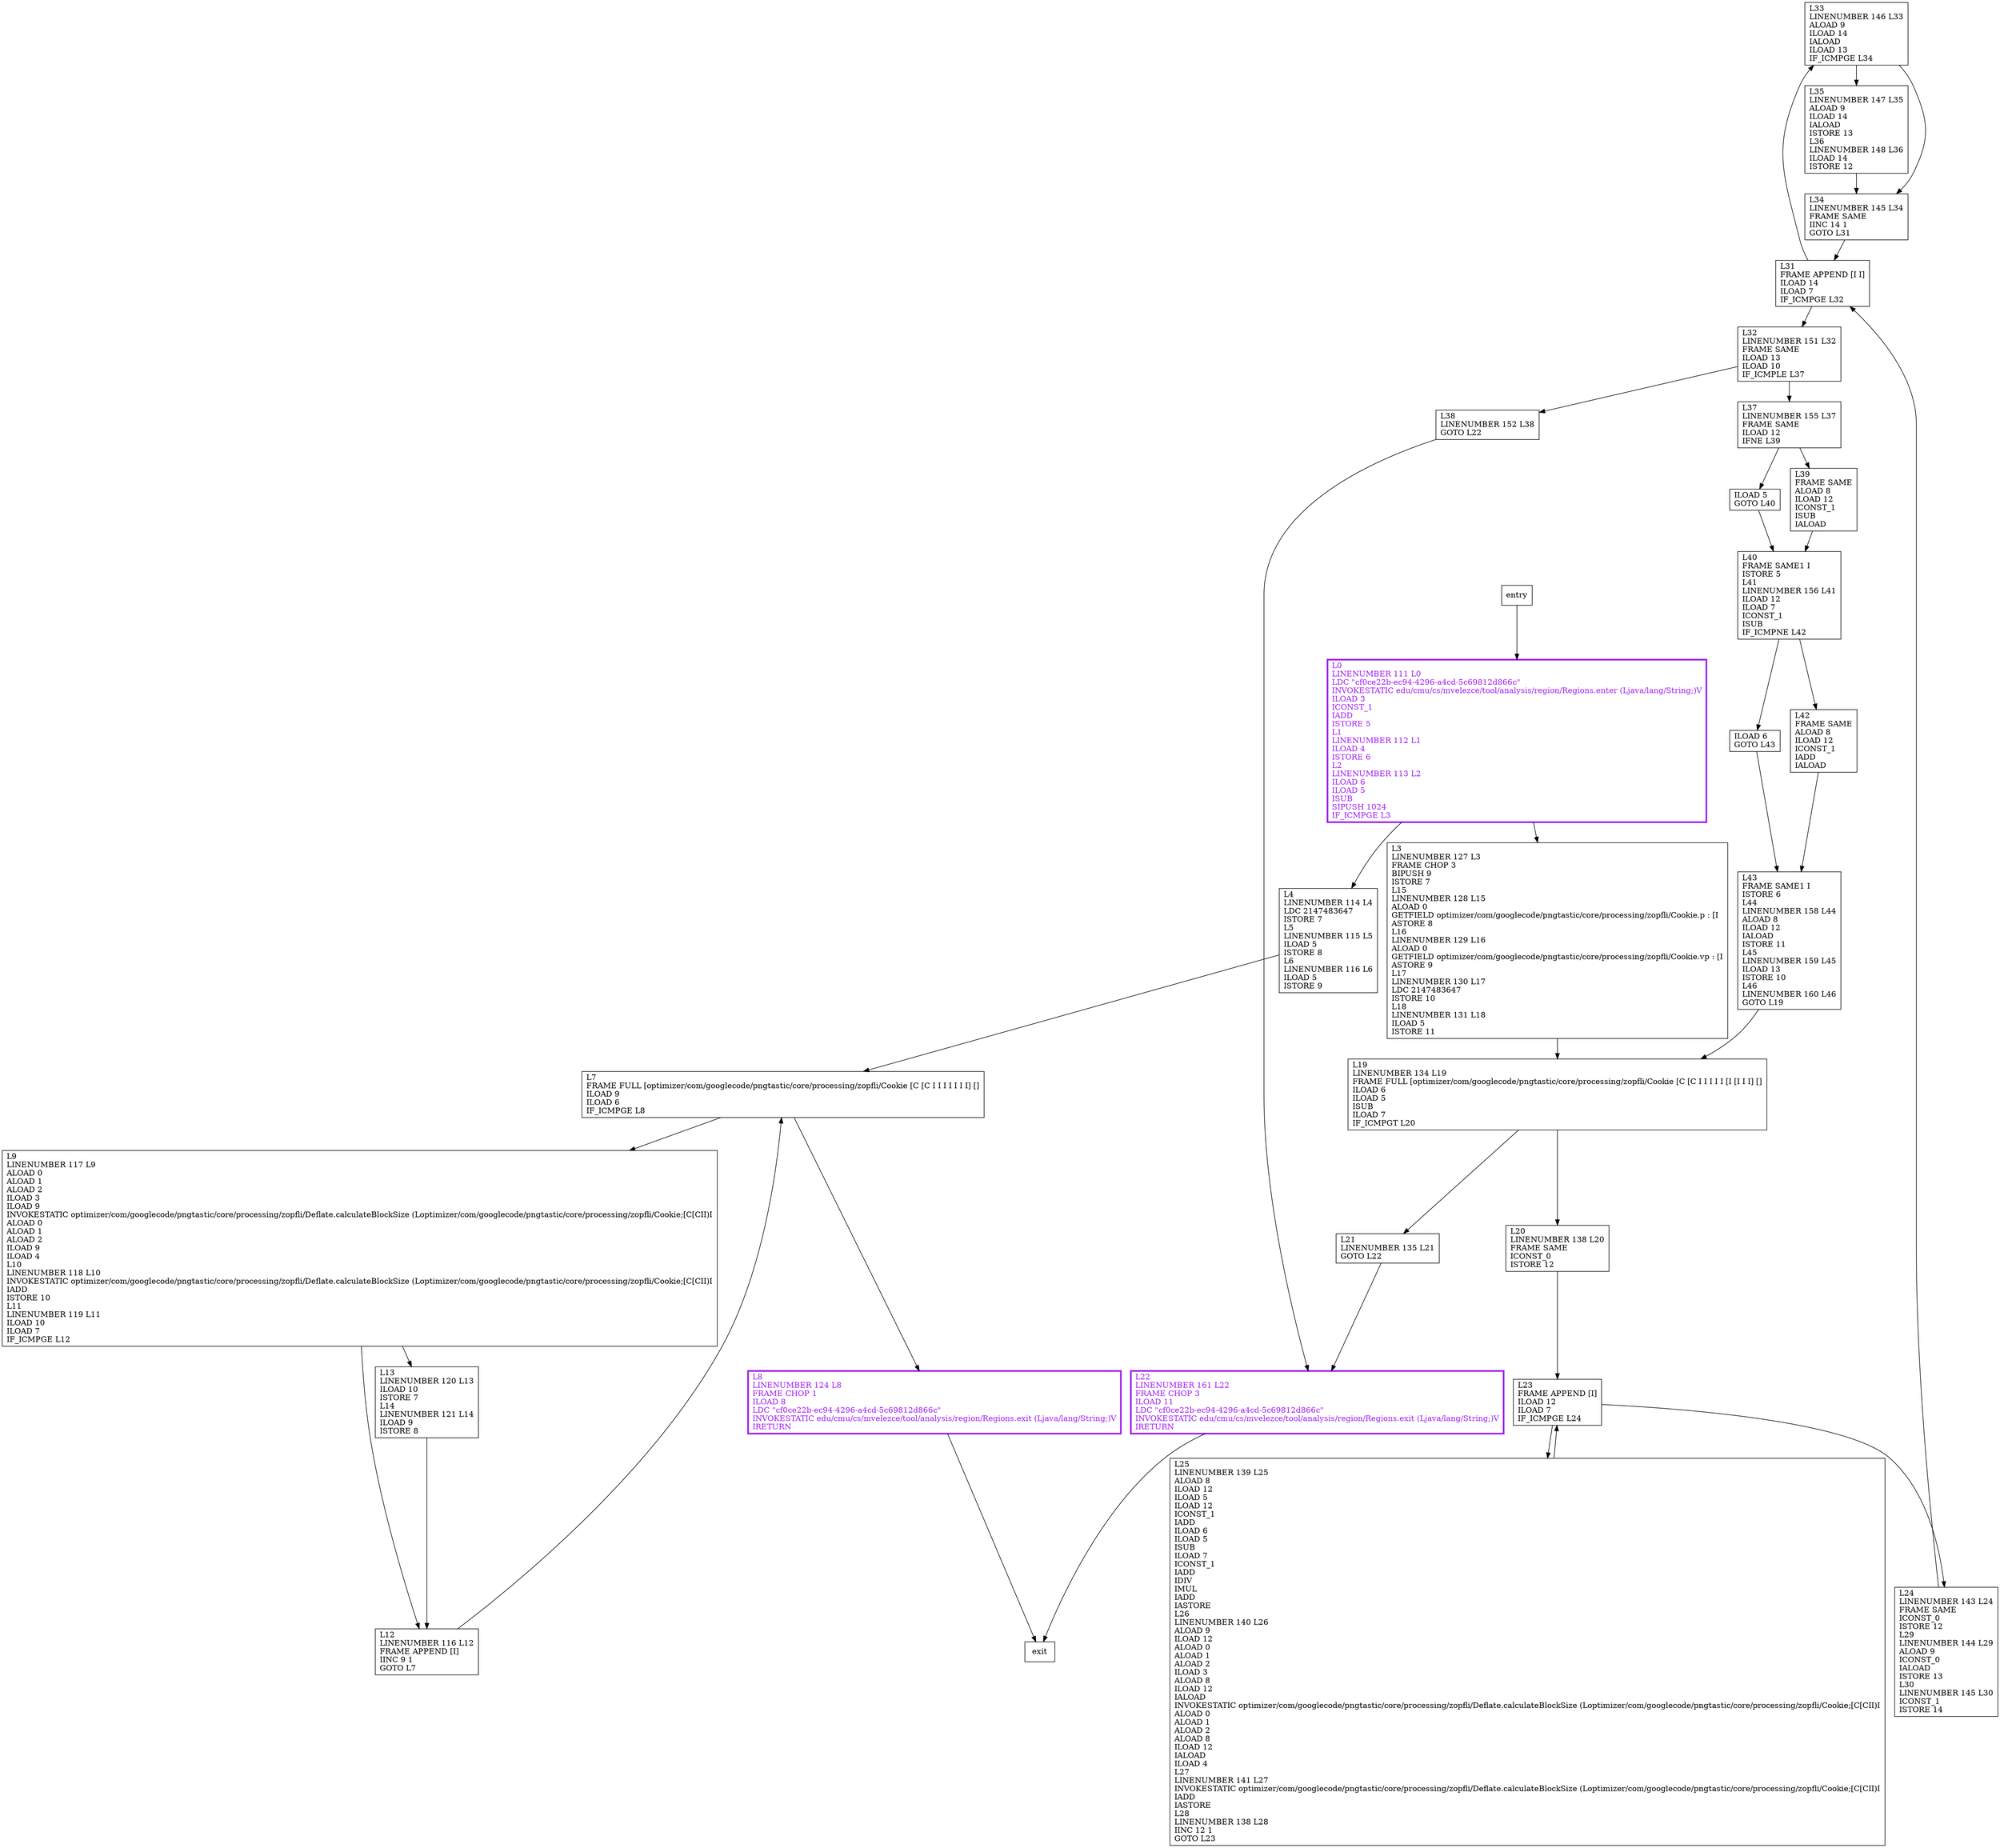 digraph findMinimum {
node [shape=record];
726051009 [label="L33\lLINENUMBER 146 L33\lALOAD 9\lILOAD 14\lIALOAD\lILOAD 13\lIF_ICMPGE L34\l"];
817941759 [label="L25\lLINENUMBER 139 L25\lALOAD 8\lILOAD 12\lILOAD 5\lILOAD 12\lICONST_1\lIADD\lILOAD 6\lILOAD 5\lISUB\lILOAD 7\lICONST_1\lIADD\lIDIV\lIMUL\lIADD\lIASTORE\lL26\lLINENUMBER 140 L26\lALOAD 9\lILOAD 12\lALOAD 0\lALOAD 1\lALOAD 2\lILOAD 3\lALOAD 8\lILOAD 12\lIALOAD\lINVOKESTATIC optimizer/com/googlecode/pngtastic/core/processing/zopfli/Deflate.calculateBlockSize (Loptimizer/com/googlecode/pngtastic/core/processing/zopfli/Cookie;[C[CII)I\lALOAD 0\lALOAD 1\lALOAD 2\lALOAD 8\lILOAD 12\lIALOAD\lILOAD 4\lL27\lLINENUMBER 141 L27\lINVOKESTATIC optimizer/com/googlecode/pngtastic/core/processing/zopfli/Deflate.calculateBlockSize (Loptimizer/com/googlecode/pngtastic/core/processing/zopfli/Cookie;[C[CII)I\lIADD\lIASTORE\lL28\lLINENUMBER 138 L28\lIINC 12 1\lGOTO L23\l"];
1481751887 [label="L37\lLINENUMBER 155 L37\lFRAME SAME\lILOAD 12\lIFNE L39\l"];
628487793 [label="L12\lLINENUMBER 116 L12\lFRAME APPEND [I]\lIINC 9 1\lGOTO L7\l"];
1478334108 [label="L23\lFRAME APPEND [I]\lILOAD 12\lILOAD 7\lIF_ICMPGE L24\l"];
1128266449 [label="L8\lLINENUMBER 124 L8\lFRAME CHOP 1\lILOAD 8\lLDC \"cf0ce22b-ec94-4296-a4cd-5c69812d866c\"\lINVOKESTATIC edu/cmu/cs/mvelezce/tool/analysis/region/Regions.exit (Ljava/lang/String;)V\lIRETURN\l"];
402978317 [label="L42\lFRAME SAME\lALOAD 8\lILOAD 12\lICONST_1\lIADD\lIALOAD\l"];
1774468680 [label="L40\lFRAME SAME1 I\lISTORE 5\lL41\lLINENUMBER 156 L41\lILOAD 12\lILOAD 7\lICONST_1\lISUB\lIF_ICMPNE L42\l"];
36550900 [label="L32\lLINENUMBER 151 L32\lFRAME SAME\lILOAD 13\lILOAD 10\lIF_ICMPLE L37\l"];
701166114 [label="L35\lLINENUMBER 147 L35\lALOAD 9\lILOAD 14\lIALOAD\lISTORE 13\lL36\lLINENUMBER 148 L36\lILOAD 14\lISTORE 12\l"];
1346197173 [label="L3\lLINENUMBER 127 L3\lFRAME CHOP 3\lBIPUSH 9\lISTORE 7\lL15\lLINENUMBER 128 L15\lALOAD 0\lGETFIELD optimizer/com/googlecode/pngtastic/core/processing/zopfli/Cookie.p : [I\lASTORE 8\lL16\lLINENUMBER 129 L16\lALOAD 0\lGETFIELD optimizer/com/googlecode/pngtastic/core/processing/zopfli/Cookie.vp : [I\lASTORE 9\lL17\lLINENUMBER 130 L17\lLDC 2147483647\lISTORE 10\lL18\lLINENUMBER 131 L18\lILOAD 5\lISTORE 11\l"];
248487859 [label="L7\lFRAME FULL [optimizer/com/googlecode/pngtastic/core/processing/zopfli/Cookie [C [C I I I I I I I] []\lILOAD 9\lILOAD 6\lIF_ICMPGE L8\l"];
1417554340 [label="L43\lFRAME SAME1 I\lISTORE 6\lL44\lLINENUMBER 158 L44\lALOAD 8\lILOAD 12\lIALOAD\lISTORE 11\lL45\lLINENUMBER 159 L45\lILOAD 13\lISTORE 10\lL46\lLINENUMBER 160 L46\lGOTO L19\l"];
1167327028 [label="L22\lLINENUMBER 161 L22\lFRAME CHOP 3\lILOAD 11\lLDC \"cf0ce22b-ec94-4296-a4cd-5c69812d866c\"\lINVOKESTATIC edu/cmu/cs/mvelezce/tool/analysis/region/Regions.exit (Ljava/lang/String;)V\lIRETURN\l"];
758465579 [label="L20\lLINENUMBER 138 L20\lFRAME SAME\lICONST_0\lISTORE 12\l"];
848958019 [label="L13\lLINENUMBER 120 L13\lILOAD 10\lISTORE 7\lL14\lLINENUMBER 121 L14\lILOAD 9\lISTORE 8\l"];
1187972599 [label="L31\lFRAME APPEND [I I]\lILOAD 14\lILOAD 7\lIF_ICMPGE L32\l"];
49547843 [label="L39\lFRAME SAME\lALOAD 8\lILOAD 12\lICONST_1\lISUB\lIALOAD\l"];
2094115865 [label="L38\lLINENUMBER 152 L38\lGOTO L22\l"];
1924966548 [label="L4\lLINENUMBER 114 L4\lLDC 2147483647\lISTORE 7\lL5\lLINENUMBER 115 L5\lILOAD 5\lISTORE 8\lL6\lLINENUMBER 116 L6\lILOAD 5\lISTORE 9\l"];
843959601 [label="L0\lLINENUMBER 111 L0\lLDC \"cf0ce22b-ec94-4296-a4cd-5c69812d866c\"\lINVOKESTATIC edu/cmu/cs/mvelezce/tool/analysis/region/Regions.enter (Ljava/lang/String;)V\lILOAD 3\lICONST_1\lIADD\lISTORE 5\lL1\lLINENUMBER 112 L1\lILOAD 4\lISTORE 6\lL2\lLINENUMBER 113 L2\lILOAD 6\lILOAD 5\lISUB\lSIPUSH 1024\lIF_ICMPGE L3\l"];
981487964 [label="ILOAD 6\lGOTO L43\l"];
1017792343 [label="ILOAD 5\lGOTO L40\l"];
533173186 [label="L9\lLINENUMBER 117 L9\lALOAD 0\lALOAD 1\lALOAD 2\lILOAD 3\lILOAD 9\lINVOKESTATIC optimizer/com/googlecode/pngtastic/core/processing/zopfli/Deflate.calculateBlockSize (Loptimizer/com/googlecode/pngtastic/core/processing/zopfli/Cookie;[C[CII)I\lALOAD 0\lALOAD 1\lALOAD 2\lILOAD 9\lILOAD 4\lL10\lLINENUMBER 118 L10\lINVOKESTATIC optimizer/com/googlecode/pngtastic/core/processing/zopfli/Deflate.calculateBlockSize (Loptimizer/com/googlecode/pngtastic/core/processing/zopfli/Cookie;[C[CII)I\lIADD\lISTORE 10\lL11\lLINENUMBER 119 L11\lILOAD 10\lILOAD 7\lIF_ICMPGE L12\l"];
478182173 [label="L19\lLINENUMBER 134 L19\lFRAME FULL [optimizer/com/googlecode/pngtastic/core/processing/zopfli/Cookie [C [C I I I I I [I [I I I] []\lILOAD 6\lILOAD 5\lISUB\lILOAD 7\lIF_ICMPGT L20\l"];
492252770 [label="L34\lLINENUMBER 145 L34\lFRAME SAME\lIINC 14 1\lGOTO L31\l"];
936628786 [label="L24\lLINENUMBER 143 L24\lFRAME SAME\lICONST_0\lISTORE 12\lL29\lLINENUMBER 144 L29\lALOAD 9\lICONST_0\lIALOAD\lISTORE 13\lL30\lLINENUMBER 145 L30\lICONST_1\lISTORE 14\l"];
670689666 [label="L21\lLINENUMBER 135 L21\lGOTO L22\l"];
entry;
exit;
726051009 -> 701166114;
726051009 -> 492252770;
817941759 -> 1478334108;
1481751887 -> 49547843;
1481751887 -> 1017792343;
628487793 -> 248487859;
1478334108 -> 817941759;
1478334108 -> 936628786;
1128266449 -> exit;
402978317 -> 1417554340;
1774468680 -> 402978317;
1774468680 -> 981487964;
36550900 -> 1481751887;
36550900 -> 2094115865;
701166114 -> 492252770;
1346197173 -> 478182173;
248487859 -> 533173186;
248487859 -> 1128266449;
1417554340 -> 478182173;
1167327028 -> exit;
758465579 -> 1478334108;
848958019 -> 628487793;
1187972599 -> 726051009;
1187972599 -> 36550900;
49547843 -> 1774468680;
2094115865 -> 1167327028;
1924966548 -> 248487859;
843959601 -> 1346197173;
843959601 -> 1924966548;
981487964 -> 1417554340;
1017792343 -> 1774468680;
entry -> 843959601;
533173186 -> 848958019;
533173186 -> 628487793;
478182173 -> 758465579;
478182173 -> 670689666;
492252770 -> 1187972599;
936628786 -> 1187972599;
670689666 -> 1167327028;
1167327028[fontcolor="purple", penwidth=3, color="purple"];
1128266449[fontcolor="purple", penwidth=3, color="purple"];
843959601[fontcolor="purple", penwidth=3, color="purple"];
}

